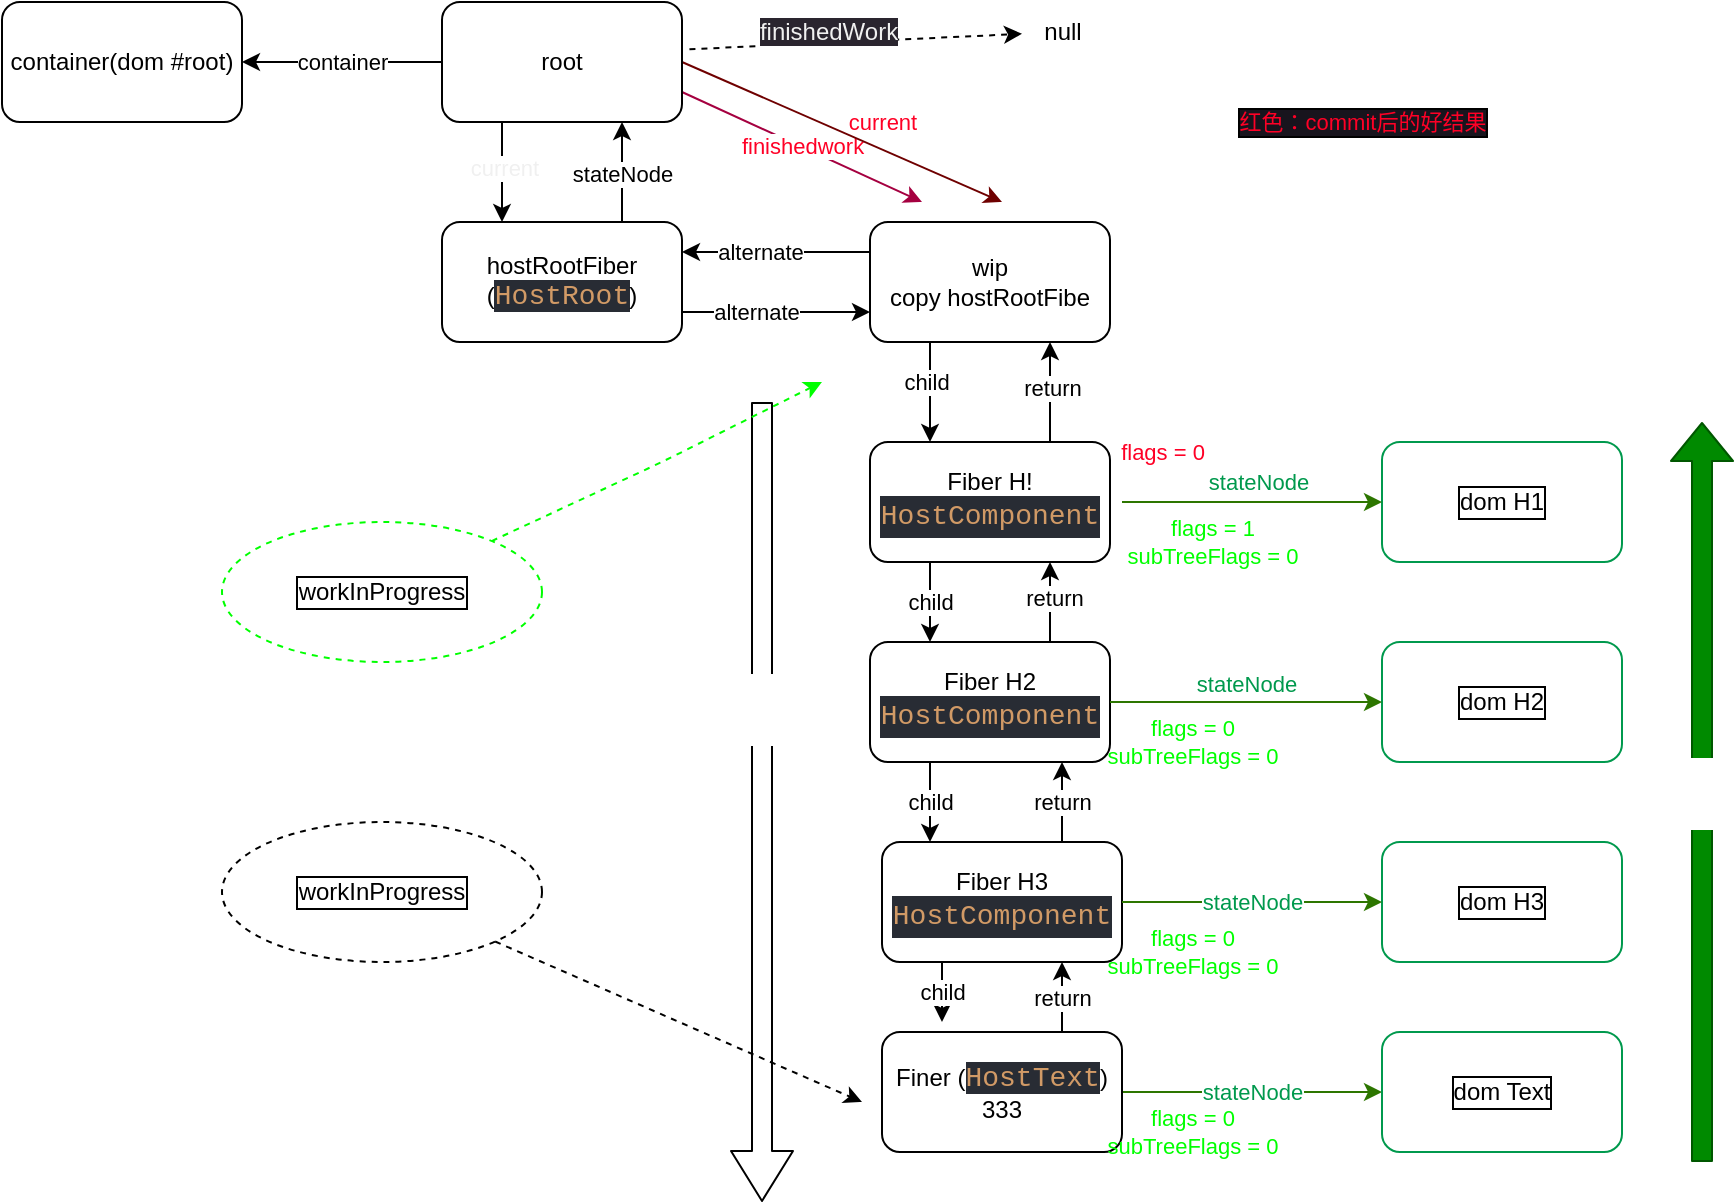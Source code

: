 <mxfile>
    <diagram id="8uod_JCiyfQsLnE4iYgM" name="第 1 页">
        <mxGraphModel dx="1806" dy="628" grid="1" gridSize="10" guides="1" tooltips="1" connect="1" arrows="1" fold="1" page="1" pageScale="1" pageWidth="827" pageHeight="1169" math="0" shadow="0">
            <root>
                <mxCell id="0"/>
                <mxCell id="1" parent="0"/>
                <mxCell id="5" value="" style="edgeStyle=none;html=1;exitX=0.25;exitY=1;exitDx=0;exitDy=0;entryX=0.25;entryY=0;entryDx=0;entryDy=0;" edge="1" parent="1" source="2" target="4">
                    <mxGeometry relative="1" as="geometry"/>
                </mxCell>
                <mxCell id="70" value="&lt;span style=&quot;color: rgb(240, 240, 240);&quot;&gt;current&lt;/span&gt;" style="edgeLabel;html=1;align=center;verticalAlign=middle;resizable=0;points=[];fontSize=11;fontColor=#ff0026;" vertex="1" connectable="0" parent="5">
                    <mxGeometry x="-0.08" y="1" relative="1" as="geometry">
                        <mxPoint as="offset"/>
                    </mxGeometry>
                </mxCell>
                <mxCell id="69" value="&lt;font color=&quot;#ff0026&quot;&gt;finishedwork&lt;/font&gt;" style="edgeStyle=none;html=1;exitX=1;exitY=0.75;exitDx=0;exitDy=0;strokeColor=#A50040;fontSize=11;fontColor=#00FF00;fillColor=#d80073;" edge="1" parent="1" source="2">
                    <mxGeometry relative="1" as="geometry">
                        <mxPoint x="380" y="140" as="targetPoint"/>
                    </mxGeometry>
                </mxCell>
                <mxCell id="71" style="edgeStyle=none;html=1;exitX=1;exitY=0.5;exitDx=0;exitDy=0;strokeColor=#6F0000;fontSize=11;fontColor=#ff0026;fillColor=#a20025;" edge="1" parent="1" source="2">
                    <mxGeometry relative="1" as="geometry">
                        <mxPoint x="420" y="140" as="targetPoint"/>
                    </mxGeometry>
                </mxCell>
                <mxCell id="2" value="root" style="rounded=1;whiteSpace=wrap;html=1;" vertex="1" parent="1">
                    <mxGeometry x="140" y="40" width="120" height="60" as="geometry"/>
                </mxCell>
                <mxCell id="6" style="edgeStyle=none;html=1;exitX=0.75;exitY=0;exitDx=0;exitDy=0;entryX=0.75;entryY=1;entryDx=0;entryDy=0;" edge="1" parent="1" source="4" target="2">
                    <mxGeometry relative="1" as="geometry"/>
                </mxCell>
                <mxCell id="8" value="stateNode" style="edgeLabel;html=1;align=center;verticalAlign=middle;resizable=0;points=[];" vertex="1" connectable="0" parent="6">
                    <mxGeometry x="-0.033" relative="1" as="geometry">
                        <mxPoint as="offset"/>
                    </mxGeometry>
                </mxCell>
                <mxCell id="10" value="container" style="edgeStyle=none;html=1;exitX=0;exitY=0.5;exitDx=0;exitDy=0;" edge="1" parent="1" source="2" target="9">
                    <mxGeometry relative="1" as="geometry"/>
                </mxCell>
                <mxCell id="11" style="edgeStyle=none;html=1;exitX=1.031;exitY=0.394;exitDx=0;exitDy=0;dashed=1;exitPerimeter=0;" edge="1" parent="1" source="2" target="12">
                    <mxGeometry relative="1" as="geometry">
                        <mxPoint x="360" y="90" as="targetPoint"/>
                    </mxGeometry>
                </mxCell>
                <mxCell id="68" value="&lt;span style=&quot;color: rgb(240, 240, 240); font-size: 12px; background-color: rgb(42, 37, 47);&quot;&gt;finishedWork&lt;/span&gt;" style="edgeLabel;html=1;align=center;verticalAlign=middle;resizable=0;points=[];fontSize=11;fontColor=#00FF00;" vertex="1" connectable="0" parent="11">
                    <mxGeometry x="-0.31" y="2" relative="1" as="geometry">
                        <mxPoint x="12" y="-4" as="offset"/>
                    </mxGeometry>
                </mxCell>
                <mxCell id="16" style="edgeStyle=none;html=1;entryX=0;entryY=0.75;entryDx=0;entryDy=0;exitX=1;exitY=0.75;exitDx=0;exitDy=0;" edge="1" parent="1" source="4" target="13">
                    <mxGeometry relative="1" as="geometry"/>
                </mxCell>
                <mxCell id="17" value="alternate" style="edgeLabel;html=1;align=center;verticalAlign=middle;resizable=0;points=[];" vertex="1" connectable="0" parent="16">
                    <mxGeometry x="-0.209" relative="1" as="geometry">
                        <mxPoint as="offset"/>
                    </mxGeometry>
                </mxCell>
                <mxCell id="4" value="hostRootFiber&lt;br&gt;(&lt;span style=&quot;color: rgb(209, 154, 102); background-color: rgb(40, 44, 52); font-family: Menlo, Monaco, &amp;quot;Courier New&amp;quot;, monospace; font-size: 14px;&quot;&gt;HostRoot&lt;/span&gt;&lt;span style=&quot;background-color: initial;&quot;&gt;)&lt;/span&gt;" style="rounded=1;whiteSpace=wrap;html=1;" vertex="1" parent="1">
                    <mxGeometry x="140" y="150" width="120" height="60" as="geometry"/>
                </mxCell>
                <mxCell id="9" value="container(dom #root)" style="rounded=1;whiteSpace=wrap;html=1;" vertex="1" parent="1">
                    <mxGeometry x="-80" y="40" width="120" height="60" as="geometry"/>
                </mxCell>
                <mxCell id="12" value="null" style="text;html=1;align=center;verticalAlign=middle;resizable=0;points=[];autosize=1;strokeColor=none;fillColor=none;" vertex="1" parent="1">
                    <mxGeometry x="430" y="40" width="40" height="30" as="geometry"/>
                </mxCell>
                <mxCell id="14" style="edgeStyle=none;html=1;exitX=0;exitY=0.25;exitDx=0;exitDy=0;entryX=1;entryY=0.25;entryDx=0;entryDy=0;" edge="1" parent="1" source="13" target="4">
                    <mxGeometry relative="1" as="geometry">
                        <mxPoint x="270" y="180" as="targetPoint"/>
                        <Array as="points"/>
                    </mxGeometry>
                </mxCell>
                <mxCell id="15" value="alternate" style="edgeLabel;html=1;align=center;verticalAlign=middle;resizable=0;points=[];" vertex="1" connectable="0" parent="14">
                    <mxGeometry x="0.167" relative="1" as="geometry">
                        <mxPoint as="offset"/>
                    </mxGeometry>
                </mxCell>
                <mxCell id="19" style="edgeStyle=none;html=1;exitX=0.25;exitY=1;exitDx=0;exitDy=0;entryX=0.25;entryY=0;entryDx=0;entryDy=0;" edge="1" parent="1" source="13" target="18">
                    <mxGeometry relative="1" as="geometry"/>
                </mxCell>
                <mxCell id="21" value="child" style="edgeLabel;html=1;align=center;verticalAlign=middle;resizable=0;points=[];" vertex="1" connectable="0" parent="19">
                    <mxGeometry x="-0.207" y="-2" relative="1" as="geometry">
                        <mxPoint as="offset"/>
                    </mxGeometry>
                </mxCell>
                <mxCell id="13" value="wip&lt;br&gt;copy hostRootFibe" style="rounded=1;whiteSpace=wrap;html=1;" vertex="1" parent="1">
                    <mxGeometry x="354" y="150" width="120" height="60" as="geometry"/>
                </mxCell>
                <mxCell id="20" style="edgeStyle=none;html=1;exitX=0.75;exitY=0;exitDx=0;exitDy=0;entryX=0.75;entryY=1;entryDx=0;entryDy=0;" edge="1" parent="1" source="18" target="13">
                    <mxGeometry relative="1" as="geometry"/>
                </mxCell>
                <mxCell id="22" value="return" style="edgeLabel;html=1;align=center;verticalAlign=middle;resizable=0;points=[];" vertex="1" connectable="0" parent="20">
                    <mxGeometry x="0.087" y="-1" relative="1" as="geometry">
                        <mxPoint as="offset"/>
                    </mxGeometry>
                </mxCell>
                <mxCell id="26" value="child" style="edgeStyle=none;html=1;exitX=0.25;exitY=1;exitDx=0;exitDy=0;entryX=0.25;entryY=0;entryDx=0;entryDy=0;" edge="1" parent="1" source="18" target="23">
                    <mxGeometry relative="1" as="geometry"/>
                </mxCell>
                <mxCell id="18" value="Fiber H!&lt;br&gt;&lt;div style=&quot;color: rgb(171, 178, 191); background-color: rgb(40, 44, 52); font-family: Menlo, Monaco, &amp;quot;Courier New&amp;quot;, monospace; font-size: 14px; line-height: 21px;&quot;&gt;&lt;span style=&quot;color: #d19a66;&quot;&gt;HostComponent&lt;/span&gt;&lt;/div&gt;" style="rounded=1;whiteSpace=wrap;html=1;" vertex="1" parent="1">
                    <mxGeometry x="354" y="260" width="120" height="60" as="geometry"/>
                </mxCell>
                <mxCell id="27" style="edgeStyle=none;html=1;exitX=0.75;exitY=0;exitDx=0;exitDy=0;entryX=0.75;entryY=1;entryDx=0;entryDy=0;" edge="1" parent="1" source="23" target="18">
                    <mxGeometry relative="1" as="geometry"/>
                </mxCell>
                <mxCell id="28" value="return" style="edgeLabel;html=1;align=center;verticalAlign=middle;resizable=0;points=[];" vertex="1" connectable="0" parent="27">
                    <mxGeometry x="0.117" y="-2" relative="1" as="geometry">
                        <mxPoint as="offset"/>
                    </mxGeometry>
                </mxCell>
                <mxCell id="29" value="child" style="edgeStyle=none;html=1;exitX=0.25;exitY=1;exitDx=0;exitDy=0;entryX=0.2;entryY=0;entryDx=0;entryDy=0;entryPerimeter=0;" edge="1" parent="1" source="23" target="24">
                    <mxGeometry relative="1" as="geometry"/>
                </mxCell>
                <mxCell id="23" value="Fiber H2&lt;br&gt;&lt;div style=&quot;color: rgb(171, 178, 191); background-color: rgb(40, 44, 52); font-family: Menlo, Monaco, &amp;quot;Courier New&amp;quot;, monospace; font-size: 14px; line-height: 21px;&quot;&gt;&lt;span style=&quot;color: #d19a66;&quot;&gt;HostComponent&lt;/span&gt;&lt;/div&gt;" style="rounded=1;whiteSpace=wrap;html=1;" vertex="1" parent="1">
                    <mxGeometry x="354" y="360" width="120" height="60" as="geometry"/>
                </mxCell>
                <mxCell id="30" value="return" style="edgeStyle=none;html=1;exitX=0.75;exitY=0;exitDx=0;exitDy=0;" edge="1" parent="1" source="24">
                    <mxGeometry relative="1" as="geometry">
                        <mxPoint x="450" y="420" as="targetPoint"/>
                    </mxGeometry>
                </mxCell>
                <mxCell id="31" value="child" style="edgeStyle=none;html=1;exitX=0.25;exitY=1;exitDx=0;exitDy=0;" edge="1" parent="1" source="24">
                    <mxGeometry relative="1" as="geometry">
                        <mxPoint x="390" y="550" as="targetPoint"/>
                    </mxGeometry>
                </mxCell>
                <mxCell id="24" value="Fiber H3&lt;br&gt;&lt;div style=&quot;color: rgb(171, 178, 191); background-color: rgb(40, 44, 52); font-family: Menlo, Monaco, &amp;quot;Courier New&amp;quot;, monospace; font-size: 14px; line-height: 21px;&quot;&gt;&lt;span style=&quot;color: #d19a66;&quot;&gt;HostComponent&lt;/span&gt;&lt;/div&gt;" style="rounded=1;whiteSpace=wrap;html=1;" vertex="1" parent="1">
                    <mxGeometry x="360" y="460" width="120" height="60" as="geometry"/>
                </mxCell>
                <mxCell id="32" value="return" style="edgeStyle=none;html=1;exitX=0.75;exitY=0;exitDx=0;exitDy=0;entryX=0.75;entryY=1;entryDx=0;entryDy=0;" edge="1" parent="1" source="25" target="24">
                    <mxGeometry relative="1" as="geometry"/>
                </mxCell>
                <mxCell id="37" value="&lt;font color=&quot;#00994d&quot;&gt;stateNode&lt;/font&gt;" style="edgeStyle=none;html=1;fillColor=#60a917;strokeColor=#2D7600;entryX=0;entryY=0.5;entryDx=0;entryDy=0;" edge="1" parent="1" source="25" target="36">
                    <mxGeometry relative="1" as="geometry">
                        <mxPoint x="560" y="585" as="targetPoint"/>
                        <mxPoint as="offset"/>
                    </mxGeometry>
                </mxCell>
                <mxCell id="25" value="Finer (&lt;span style=&quot;color: rgb(209, 154, 102); background-color: rgb(40, 44, 52); font-family: Menlo, Monaco, &amp;quot;Courier New&amp;quot;, monospace; font-size: 14px;&quot;&gt;HostText&lt;/span&gt;&lt;span style=&quot;background-color: initial;&quot;&gt;)&lt;/span&gt;&lt;br&gt;333" style="rounded=1;whiteSpace=wrap;html=1;" vertex="1" parent="1">
                    <mxGeometry x="360" y="555" width="120" height="60" as="geometry"/>
                </mxCell>
                <mxCell id="34" style="edgeStyle=none;html=1;dashed=1;" edge="1" parent="1" source="33">
                    <mxGeometry relative="1" as="geometry">
                        <mxPoint x="350" y="590" as="targetPoint"/>
                    </mxGeometry>
                </mxCell>
                <mxCell id="33" value="workInProgress" style="ellipse;whiteSpace=wrap;html=1;labelBorderColor=default;gradientColor=none;fillStyle=solid;dashed=1;fillColor=none;" vertex="1" parent="1">
                    <mxGeometry x="30" y="450" width="160" height="70" as="geometry"/>
                </mxCell>
                <mxCell id="36" value="dom Text" style="rounded=1;whiteSpace=wrap;html=1;labelBorderColor=default;fillStyle=solid;fillColor=none;gradientColor=none;strokeColor=#00994D;" vertex="1" parent="1">
                    <mxGeometry x="610" y="555" width="120" height="60" as="geometry"/>
                </mxCell>
                <mxCell id="38" value="dom H3" style="rounded=1;whiteSpace=wrap;html=1;labelBorderColor=default;fillStyle=solid;fillColor=none;gradientColor=none;strokeColor=#00994D;" vertex="1" parent="1">
                    <mxGeometry x="610" y="460" width="120" height="60" as="geometry"/>
                </mxCell>
                <mxCell id="40" value="&lt;font color=&quot;#00994d&quot;&gt;stateNode&lt;/font&gt;" style="edgeStyle=none;html=1;fillColor=#60a917;strokeColor=#2D7600;exitX=1;exitY=0.5;exitDx=0;exitDy=0;entryX=0;entryY=0.5;entryDx=0;entryDy=0;" edge="1" parent="1" source="24" target="38">
                    <mxGeometry relative="1" as="geometry">
                        <mxPoint x="560" y="490" as="targetPoint"/>
                        <mxPoint x="490" y="499.5" as="sourcePoint"/>
                        <mxPoint as="offset"/>
                        <Array as="points"/>
                    </mxGeometry>
                </mxCell>
                <mxCell id="43" value="dom H2&lt;br&gt;" style="rounded=1;whiteSpace=wrap;html=1;labelBorderColor=default;fillStyle=solid;fillColor=none;gradientColor=none;strokeColor=#00994D;" vertex="1" parent="1">
                    <mxGeometry x="610" y="360" width="120" height="60" as="geometry"/>
                </mxCell>
                <mxCell id="44" value="&lt;font color=&quot;#00994d&quot;&gt;stateNode&lt;/font&gt;" style="edgeStyle=none;html=1;fillColor=#60a917;strokeColor=#2D7600;exitX=1;exitY=0.5;exitDx=0;exitDy=0;entryX=0;entryY=0.5;entryDx=0;entryDy=0;" edge="1" parent="1" source="23" target="43">
                    <mxGeometry y="10" relative="1" as="geometry">
                        <mxPoint x="570" y="389.5" as="targetPoint"/>
                        <mxPoint x="490" y="390" as="sourcePoint"/>
                        <mxPoint y="1" as="offset"/>
                    </mxGeometry>
                </mxCell>
                <mxCell id="45" value="dom H1" style="rounded=1;whiteSpace=wrap;html=1;labelBorderColor=default;fillStyle=solid;fillColor=none;gradientColor=none;strokeColor=#00994D;" vertex="1" parent="1">
                    <mxGeometry x="610" y="260" width="120" height="60" as="geometry"/>
                </mxCell>
                <mxCell id="46" value="&lt;font color=&quot;#00994d&quot;&gt;stateNode&lt;/font&gt;" style="edgeStyle=none;html=1;fillColor=#60a917;strokeColor=#2D7600;exitX=1;exitY=0.5;exitDx=0;exitDy=0;entryX=0;entryY=0.5;entryDx=0;entryDy=0;" edge="1" parent="1" target="45">
                    <mxGeometry x="0.043" y="10" relative="1" as="geometry">
                        <mxPoint x="576" y="289.5" as="targetPoint"/>
                        <mxPoint x="480" y="290" as="sourcePoint"/>
                        <mxPoint as="offset"/>
                    </mxGeometry>
                </mxCell>
                <mxCell id="51" value="" style="edgeStyle=none;orthogonalLoop=1;jettySize=auto;html=1;shape=flexArrow;rounded=1;startSize=8;endSize=8;fontColor=#00994D;" edge="1" parent="1">
                    <mxGeometry width="100" relative="1" as="geometry">
                        <mxPoint x="300" y="240" as="sourcePoint"/>
                        <mxPoint x="300" y="640" as="targetPoint"/>
                        <Array as="points"/>
                    </mxGeometry>
                </mxCell>
                <mxCell id="55" value="递" style="edgeLabel;html=1;align=center;verticalAlign=middle;resizable=0;points=[];fontColor=#FFFFFF;fontSize=30;" vertex="1" connectable="0" parent="51">
                    <mxGeometry x="-0.394" y="3" relative="1" as="geometry">
                        <mxPoint x="-3" y="32" as="offset"/>
                    </mxGeometry>
                </mxCell>
                <mxCell id="58" value="归" style="edgeStyle=none;orthogonalLoop=1;jettySize=auto;html=1;fontSize=30;fontColor=#FFFFFF;shape=flexArrow;fillColor=#008a00;strokeColor=#005700;" edge="1" parent="1">
                    <mxGeometry width="100" relative="1" as="geometry">
                        <mxPoint x="770" y="620" as="sourcePoint"/>
                        <mxPoint x="770" y="250" as="targetPoint"/>
                        <Array as="points"/>
                        <mxPoint as="offset"/>
                    </mxGeometry>
                </mxCell>
                <mxCell id="59" value="&lt;font color=&quot;#00ff00&quot; style=&quot;font-size: 11px;&quot;&gt;flags = 0&lt;br style=&quot;font-size: 11px;&quot;&gt;&lt;/font&gt;&lt;span style=&quot;color: rgb(0, 255, 0); font-size: 11px;&quot;&gt;subTreeFlags = 0&lt;/span&gt;&lt;font color=&quot;#00ff00&quot; style=&quot;font-size: 11px;&quot;&gt;&lt;br style=&quot;font-size: 11px;&quot;&gt;&lt;/font&gt;" style="text;html=1;align=center;verticalAlign=middle;resizable=0;points=[];autosize=1;strokeColor=none;fillColor=none;fontSize=11;fontColor=#FFFFFF;" vertex="1" parent="1">
                    <mxGeometry x="460" y="585" width="110" height="40" as="geometry"/>
                </mxCell>
                <mxCell id="62" value="flags = 0&lt;br&gt;subTreeFlags = 0" style="text;html=1;align=center;verticalAlign=middle;resizable=0;points=[];autosize=1;strokeColor=none;fillColor=none;fontSize=11;fontColor=#00FF00;" vertex="1" parent="1">
                    <mxGeometry x="460" y="495" width="110" height="40" as="geometry"/>
                </mxCell>
                <mxCell id="63" value="flags = 0&lt;br&gt;subTreeFlags = 0" style="text;html=1;align=center;verticalAlign=middle;resizable=0;points=[];autosize=1;strokeColor=none;fillColor=none;fontSize=11;fontColor=#00FF00;" vertex="1" parent="1">
                    <mxGeometry x="460" y="390" width="110" height="40" as="geometry"/>
                </mxCell>
                <mxCell id="64" value="flags = 1&lt;br&gt;subTreeFlags = 0" style="text;html=1;align=center;verticalAlign=middle;resizable=0;points=[];autosize=1;strokeColor=none;fillColor=none;fontSize=11;fontColor=#00FF00;" vertex="1" parent="1">
                    <mxGeometry x="470" y="290" width="110" height="40" as="geometry"/>
                </mxCell>
                <mxCell id="67" style="edgeStyle=none;html=1;dashed=1;fontSize=11;fontColor=#00FF00;strokeColor=#00FF00;" edge="1" parent="1" source="65">
                    <mxGeometry relative="1" as="geometry">
                        <mxPoint x="330" y="230" as="targetPoint"/>
                        <Array as="points">
                            <mxPoint x="250" y="270"/>
                        </Array>
                    </mxGeometry>
                </mxCell>
                <mxCell id="65" value="workInProgress" style="ellipse;whiteSpace=wrap;html=1;labelBorderColor=default;gradientColor=none;fillStyle=solid;dashed=1;fillColor=none;strokeColor=#00FF00;" vertex="1" parent="1">
                    <mxGeometry x="30" y="300" width="160" height="70" as="geometry"/>
                </mxCell>
                <mxCell id="72" value="current&lt;br&gt;" style="text;html=1;align=center;verticalAlign=middle;resizable=0;points=[];autosize=1;strokeColor=none;fillColor=none;fontSize=11;fontColor=#ff0026;" vertex="1" parent="1">
                    <mxGeometry x="330" y="85" width="60" height="30" as="geometry"/>
                </mxCell>
                <mxCell id="73" value="红色：commit后的好结果" style="text;html=1;align=center;verticalAlign=middle;resizable=0;points=[];autosize=1;strokeColor=none;fillColor=none;fontSize=11;fontColor=#ff0026;labelBackgroundColor=#18141D;labelBorderColor=default;fillStyle=solid;" vertex="1" parent="1">
                    <mxGeometry x="525" y="85" width="150" height="30" as="geometry"/>
                </mxCell>
                <mxCell id="74" value="flags = 0" style="text;html=1;align=center;verticalAlign=middle;resizable=0;points=[];autosize=1;strokeColor=none;fillColor=none;fontSize=11;fontColor=#ff0026;" vertex="1" parent="1">
                    <mxGeometry x="465" y="250" width="70" height="30" as="geometry"/>
                </mxCell>
            </root>
        </mxGraphModel>
    </diagram>
</mxfile>